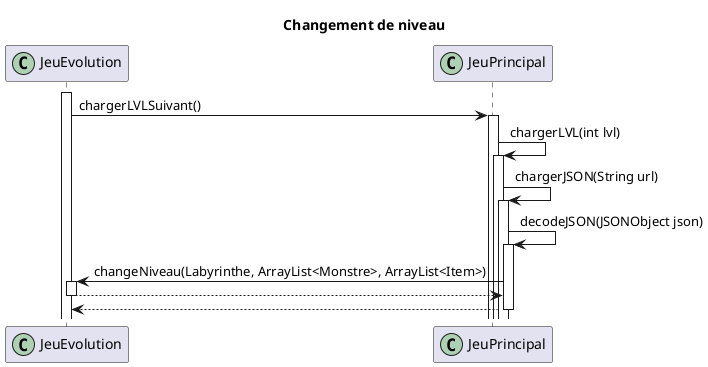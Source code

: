 @startuml 
title Changement de niveau
participant JeuEvolution << (C,#ADD1B2) >>
participant JeuPrincipal << (C,#ADD1B2) >>

activate JeuEvolution
JeuEvolution -> JeuPrincipal : chargerLVLSuivant()

activate JeuPrincipal
JeuPrincipal -> JeuPrincipal : chargerLVL(int lvl)
activate JeuPrincipal

JeuPrincipal -> JeuPrincipal : chargerJSON(String url)
activate JeuPrincipal

JeuPrincipal -> JeuPrincipal : decodeJSON(JSONObject json)
activate JeuPrincipal

JeuPrincipal -> JeuEvolution : changeNiveau(Labyrinthe, ArrayList<Monstre>, ArrayList<Item>)
activate JeuEvolution
JeuEvolution --> JeuPrincipal
deactivate JeuEvolution

JeuPrincipal --> JeuEvolution
deactivate JeuPrincipal
@enduml